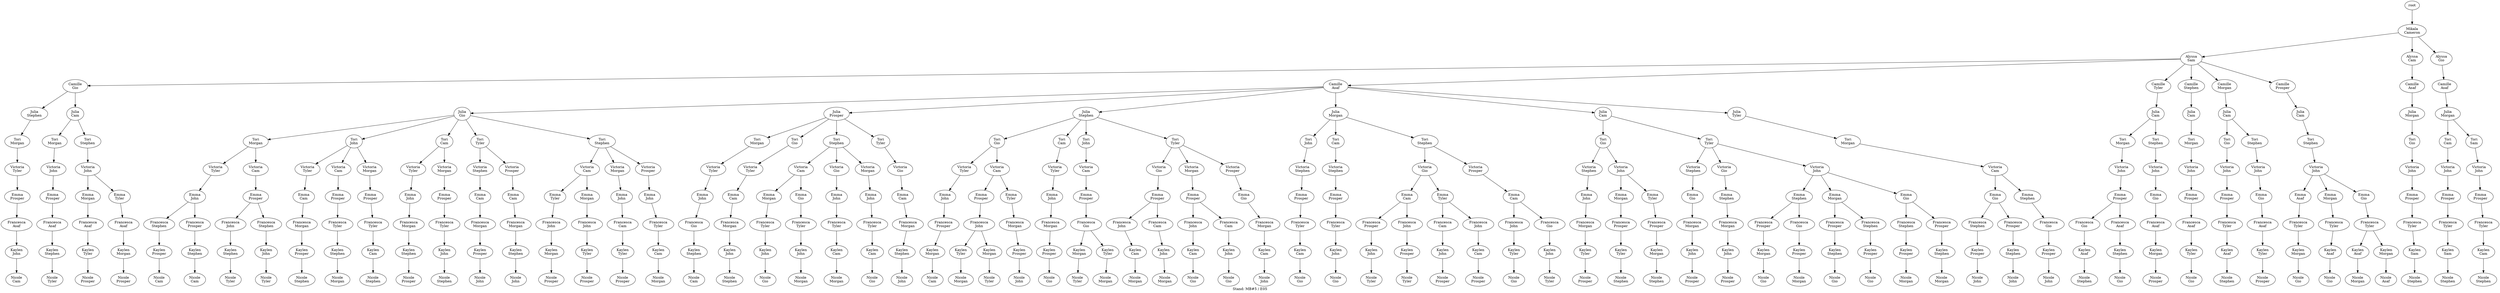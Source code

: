 digraph D { labelloc="b"; label="Stand: MB#5 / E05"; ranksep=0.8;
"root/2"[label="Mikala\nCameron"]
"root" -> "root/2";
"root/2/7"[label="Alyssa\nSam"]
"root/2" -> "root/2/7";
"root/2/7/3"[label="Camille\nGio"]
"root/2/7" -> "root/2/7/3";
"root/2/7/3/8"[label="Julia\nStephen"]
"root/2/7/3" -> "root/2/7/3/8";
"root/2/7/3/8/5"[label="Tori\nMorgan"]
"root/2/7/3/8" -> "root/2/7/3/8/5";
"root/2/7/3/8/5/9"[label="Victoria\nTyler"]
"root/2/7/3/8/5" -> "root/2/7/3/8/5/9";
"root/2/7/3/8/5/9/6"[label="Emma\nProsper"]
"root/2/7/3/8/5/9" -> "root/2/7/3/8/5/9/6";
"root/2/7/3/8/5/9/6/0"[label="Francesca\nAsaf"]
"root/2/7/3/8/5/9/6" -> "root/2/7/3/8/5/9/6/0";
"root/2/7/3/8/5/9/6/0/4"[label="Kaylen\nJohn"]
"root/2/7/3/8/5/9/6/0" -> "root/2/7/3/8/5/9/6/0/4";
"root/2/7/3/8/5/9/6/0/4/1"[label="Nicole\nCam"]
"root/2/7/3/8/5/9/6/0/4" -> "root/2/7/3/8/5/9/6/0/4/1";
"root/2/7/0"[label="Camille\nAsaf"]
"root/2/7" -> "root/2/7/0";
"root/2/7/0/3"[label="Julia\nGio"]
"root/2/7/0" -> "root/2/7/0/3";
"root/2/7/0/3/5"[label="Tori\nMorgan"]
"root/2/7/0/3" -> "root/2/7/0/3/5";
"root/2/7/0/3/5/9"[label="Victoria\nTyler"]
"root/2/7/0/3/5" -> "root/2/7/0/3/5/9";
"root/2/7/0/3/5/9/4"[label="Emma\nJohn"]
"root/2/7/0/3/5/9" -> "root/2/7/0/3/5/9/4";
"root/2/7/0/3/5/9/4/8"[label="Francesca\nStephen"]
"root/2/7/0/3/5/9/4" -> "root/2/7/0/3/5/9/4/8";
"root/2/7/0/3/5/9/4/8/6"[label="Kaylen\nProsper"]
"root/2/7/0/3/5/9/4/8" -> "root/2/7/0/3/5/9/4/8/6";
"root/2/7/0/3/5/9/4/8/6/1"[label="Nicole\nCam"]
"root/2/7/0/3/5/9/4/8/6" -> "root/2/7/0/3/5/9/4/8/6/1";
"root/2/7/0/6"[label="Julia\nProsper"]
"root/2/7/0" -> "root/2/7/0/6";
"root/2/7/0/6/5"[label="Tori\nMorgan"]
"root/2/7/0/6" -> "root/2/7/0/6/5";
"root/2/7/0/6/5/9"[label="Victoria\nTyler"]
"root/2/7/0/6/5" -> "root/2/7/0/6/5/9";
"root/2/7/0/6/5/9/4"[label="Emma\nJohn"]
"root/2/7/0/6/5/9" -> "root/2/7/0/6/5/9/4";
"root/2/7/0/6/5/9/4/3"[label="Francesca\nGio"]
"root/2/7/0/6/5/9/4" -> "root/2/7/0/6/5/9/4/3";
"root/2/7/0/6/5/9/4/3/8"[label="Kaylen\nStephen"]
"root/2/7/0/6/5/9/4/3" -> "root/2/7/0/6/5/9/4/3/8";
"root/2/7/0/6/5/9/4/3/8/1"[label="Nicole\nCam"]
"root/2/7/0/6/5/9/4/3/8" -> "root/2/7/0/6/5/9/4/3/8/1";
"root/2/7/0/3/5/9/4/6"[label="Francesca\nProsper"]
"root/2/7/0/3/5/9/4" -> "root/2/7/0/3/5/9/4/6";
"root/2/7/0/3/5/9/4/6/8"[label="Kaylen\nStephen"]
"root/2/7/0/3/5/9/4/6" -> "root/2/7/0/3/5/9/4/6/8";
"root/2/7/0/3/5/9/4/6/8/1"[label="Nicole\nCam"]
"root/2/7/0/3/5/9/4/6/8" -> "root/2/7/0/3/5/9/4/6/8/1";
"root/2/7/0/3/4"[label="Tori\nJohn"]
"root/2/7/0/3" -> "root/2/7/0/3/4";
"root/2/7/0/3/4/9"[label="Victoria\nTyler"]
"root/2/7/0/3/4" -> "root/2/7/0/3/4/9";
"root/2/7/0/3/4/9/1"[label="Emma\nCam"]
"root/2/7/0/3/4/9" -> "root/2/7/0/3/4/9/1";
"root/2/7/0/3/4/9/1/5"[label="Francesca\nMorgan"]
"root/2/7/0/3/4/9/1" -> "root/2/7/0/3/4/9/1/5";
"root/2/7/0/3/4/9/1/5/6"[label="Kaylen\nProsper"]
"root/2/7/0/3/4/9/1/5" -> "root/2/7/0/3/4/9/1/5/6";
"root/2/7/0/3/4/9/1/5/6/8"[label="Nicole\nStephen"]
"root/2/7/0/3/4/9/1/5/6" -> "root/2/7/0/3/4/9/1/5/6/8";
"root/2/7/0/6/3"[label="Tori\nGio"]
"root/2/7/0/6" -> "root/2/7/0/6/3";
"root/2/7/0/6/3/9"[label="Victoria\nTyler"]
"root/2/7/0/6/3" -> "root/2/7/0/6/3/9";
"root/2/7/0/6/3/9/1"[label="Emma\nCam"]
"root/2/7/0/6/3/9" -> "root/2/7/0/6/3/9/1";
"root/2/7/0/6/3/9/1/5"[label="Francesca\nMorgan"]
"root/2/7/0/6/3/9/1" -> "root/2/7/0/6/3/9/1/5";
"root/2/7/0/6/3/9/1/5/4"[label="Kaylen\nJohn"]
"root/2/7/0/6/3/9/1/5" -> "root/2/7/0/6/3/9/1/5/4";
"root/2/7/0/6/3/9/1/5/4/8"[label="Nicole\nStephen"]
"root/2/7/0/6/3/9/1/5/4" -> "root/2/7/0/6/3/9/1/5/4/8";
"root/2/7/0/8"[label="Julia\nStephen"]
"root/2/7/0" -> "root/2/7/0/8";
"root/2/7/0/8/3"[label="Tori\nGio"]
"root/2/7/0/8" -> "root/2/7/0/8/3";
"root/2/7/0/8/3/9"[label="Victoria\nTyler"]
"root/2/7/0/8/3" -> "root/2/7/0/8/3/9";
"root/2/7/0/8/3/9/4"[label="Emma\nJohn"]
"root/2/7/0/8/3/9" -> "root/2/7/0/8/3/9/4";
"root/2/7/0/8/3/9/4/6"[label="Francesca\nProsper"]
"root/2/7/0/8/3/9/4" -> "root/2/7/0/8/3/9/4/6";
"root/2/7/0/8/3/9/4/6/5"[label="Kaylen\nMorgan"]
"root/2/7/0/8/3/9/4/6" -> "root/2/7/0/8/3/9/4/6/5";
"root/2/7/0/8/3/9/4/6/5/1"[label="Nicole\nCam"]
"root/2/7/0/8/3/9/4/6/5" -> "root/2/7/0/8/3/9/4/6/5/1";
"root/2/7/0/8/1"[label="Tori\nCam"]
"root/2/7/0/8" -> "root/2/7/0/8/1";
"root/2/7/0/8/1/9"[label="Victoria\nTyler"]
"root/2/7/0/8/1" -> "root/2/7/0/8/1/9";
"root/2/7/0/8/1/9/4"[label="Emma\nJohn"]
"root/2/7/0/8/1/9" -> "root/2/7/0/8/1/9/4";
"root/2/7/0/8/1/9/4/5"[label="Francesca\nMorgan"]
"root/2/7/0/8/1/9/4" -> "root/2/7/0/8/1/9/4/5";
"root/2/7/0/8/1/9/4/5/6"[label="Kaylen\nProsper"]
"root/2/7/0/8/1/9/4/5" -> "root/2/7/0/8/1/9/4/5/6";
"root/2/7/0/8/1/9/4/5/6/3"[label="Nicole\nGio"]
"root/2/7/0/8/1/9/4/5/6" -> "root/2/7/0/8/1/9/4/5/6/3";
"root/2/7/0/3/1"[label="Tori\nCam"]
"root/2/7/0/3" -> "root/2/7/0/3/1";
"root/2/7/0/3/1/9"[label="Victoria\nTyler"]
"root/2/7/0/3/1" -> "root/2/7/0/3/1/9";
"root/2/7/0/3/1/9/4"[label="Emma\nJohn"]
"root/2/7/0/3/1/9" -> "root/2/7/0/3/1/9/4";
"root/2/7/0/3/1/9/4/5"[label="Francesca\nMorgan"]
"root/2/7/0/3/1/9/4" -> "root/2/7/0/3/1/9/4/5";
"root/2/7/0/3/1/9/4/5/8"[label="Kaylen\nStephen"]
"root/2/7/0/3/1/9/4/5" -> "root/2/7/0/3/1/9/4/5/8";
"root/2/7/0/3/1/9/4/5/8/6"[label="Nicole\nProsper"]
"root/2/7/0/3/1/9/4/5/8" -> "root/2/7/0/3/1/9/4/5/8/6";
"root/2/7/0/5"[label="Julia\nMorgan"]
"root/2/7/0" -> "root/2/7/0/5";
"root/2/7/0/5/4"[label="Tori\nJohn"]
"root/2/7/0/5" -> "root/2/7/0/5/4";
"root/2/7/0/5/4/8"[label="Victoria\nStephen"]
"root/2/7/0/5/4" -> "root/2/7/0/5/4/8";
"root/2/7/0/5/4/8/6"[label="Emma\nProsper"]
"root/2/7/0/5/4/8" -> "root/2/7/0/5/4/8/6";
"root/2/7/0/5/4/8/6/9"[label="Francesca\nTyler"]
"root/2/7/0/5/4/8/6" -> "root/2/7/0/5/4/8/6/9";
"root/2/7/0/5/4/8/6/9/1"[label="Kaylen\nCam"]
"root/2/7/0/5/4/8/6/9" -> "root/2/7/0/5/4/8/6/9/1";
"root/2/7/0/5/4/8/6/9/1/3"[label="Nicole\nGio"]
"root/2/7/0/5/4/8/6/9/1" -> "root/2/7/0/5/4/8/6/9/1/3";
"root/2/7/0/1"[label="Julia\nCam"]
"root/2/7/0" -> "root/2/7/0/1";
"root/2/7/0/1/3"[label="Tori\nGio"]
"root/2/7/0/1" -> "root/2/7/0/1/3";
"root/2/7/0/1/3/8"[label="Victoria\nStephen"]
"root/2/7/0/1/3" -> "root/2/7/0/1/3/8";
"root/2/7/0/1/3/8/4"[label="Emma\nJohn"]
"root/2/7/0/1/3/8" -> "root/2/7/0/1/3/8/4";
"root/2/7/0/1/3/8/4/5"[label="Francesca\nMorgan"]
"root/2/7/0/1/3/8/4" -> "root/2/7/0/1/3/8/4/5";
"root/2/7/0/1/3/8/4/5/9"[label="Kaylen\nTyler"]
"root/2/7/0/1/3/8/4/5" -> "root/2/7/0/1/3/8/4/5/9";
"root/2/7/0/1/3/8/4/5/9/6"[label="Nicole\nProsper"]
"root/2/7/0/1/3/8/4/5/9" -> "root/2/7/0/1/3/8/4/5/9/6";
"root/2/7/0/5/1"[label="Tori\nCam"]
"root/2/7/0/5" -> "root/2/7/0/5/1";
"root/2/7/0/5/1/8"[label="Victoria\nStephen"]
"root/2/7/0/5/1" -> "root/2/7/0/5/1/8";
"root/2/7/0/5/1/8/6"[label="Emma\nProsper"]
"root/2/7/0/5/1/8" -> "root/2/7/0/5/1/8/6";
"root/2/7/0/5/1/8/6/9"[label="Francesca\nTyler"]
"root/2/7/0/5/1/8/6" -> "root/2/7/0/5/1/8/6/9";
"root/2/7/0/5/1/8/6/9/4"[label="Kaylen\nJohn"]
"root/2/7/0/5/1/8/6/9" -> "root/2/7/0/5/1/8/6/9/4";
"root/2/7/0/5/1/8/6/9/4/3"[label="Nicole\nGio"]
"root/2/7/0/5/1/8/6/9/4" -> "root/2/7/0/5/1/8/6/9/4/3";
"root/2/7/0/1/9"[label="Tori\nTyler"]
"root/2/7/0/1" -> "root/2/7/0/1/9";
"root/2/7/0/1/9/8"[label="Victoria\nStephen"]
"root/2/7/0/1/9" -> "root/2/7/0/1/9/8";
"root/2/7/0/1/9/8/3"[label="Emma\nGio"]
"root/2/7/0/1/9/8" -> "root/2/7/0/1/9/8/3";
"root/2/7/0/1/9/8/3/5"[label="Francesca\nMorgan"]
"root/2/7/0/1/9/8/3" -> "root/2/7/0/1/9/8/3/5";
"root/2/7/0/1/9/8/3/5/4"[label="Kaylen\nJohn"]
"root/2/7/0/1/9/8/3/5" -> "root/2/7/0/1/9/8/3/5/4";
"root/2/7/0/1/9/8/3/5/4/6"[label="Nicole\nProsper"]
"root/2/7/0/1/9/8/3/5/4" -> "root/2/7/0/1/9/8/3/5/4/6";
"root/2/7/0/3/9"[label="Tori\nTyler"]
"root/2/7/0/3" -> "root/2/7/0/3/9";
"root/2/7/0/3/9/8"[label="Victoria\nStephen"]
"root/2/7/0/3/9" -> "root/2/7/0/3/9/8";
"root/2/7/0/3/9/8/1"[label="Emma\nCam"]
"root/2/7/0/3/9/8" -> "root/2/7/0/3/9/8/1";
"root/2/7/0/3/9/8/1/5"[label="Francesca\nMorgan"]
"root/2/7/0/3/9/8/1" -> "root/2/7/0/3/9/8/1/5";
"root/2/7/0/3/9/8/1/5/6"[label="Kaylen\nProsper"]
"root/2/7/0/3/9/8/1/5" -> "root/2/7/0/3/9/8/1/5/6";
"root/2/7/0/3/9/8/1/5/6/4"[label="Nicole\nJohn"]
"root/2/7/0/3/9/8/1/5/6" -> "root/2/7/0/3/9/8/1/5/6/4";
"root/2/7/0/9"[label="Julia\nTyler"]
"root/2/7/0" -> "root/2/7/0/9";
"root/2/7/0/9/5"[label="Tori\nMorgan"]
"root/2/7/0/9" -> "root/2/7/0/9/5";
"root/2/7/0/9/5/1"[label="Victoria\nCam"]
"root/2/7/0/9/5" -> "root/2/7/0/9/5/1";
"root/2/7/0/9/5/1/3"[label="Emma\nGio"]
"root/2/7/0/9/5/1" -> "root/2/7/0/9/5/1/3";
"root/2/7/0/9/5/1/3/8"[label="Francesca\nStephen"]
"root/2/7/0/9/5/1/3" -> "root/2/7/0/9/5/1/3/8";
"root/2/7/0/9/5/1/3/8/6"[label="Kaylen\nProsper"]
"root/2/7/0/9/5/1/3/8" -> "root/2/7/0/9/5/1/3/8/6";
"root/2/7/0/9/5/1/3/8/6/4"[label="Nicole\nJohn"]
"root/2/7/0/9/5/1/3/8/6" -> "root/2/7/0/9/5/1/3/8/6/4";
"root/2/7/0/9/5/1/8"[label="Emma\nStephen"]
"root/2/7/0/9/5/1" -> "root/2/7/0/9/5/1/8";
"root/2/7/0/9/5/1/8/3"[label="Francesca\nGio"]
"root/2/7/0/9/5/1/8" -> "root/2/7/0/9/5/1/8/3";
"root/2/7/0/9/5/1/8/3/6"[label="Kaylen\nProsper"]
"root/2/7/0/9/5/1/8/3" -> "root/2/7/0/9/5/1/8/3/6";
"root/2/7/0/9/5/1/8/3/6/4"[label="Nicole\nJohn"]
"root/2/7/0/9/5/1/8/3/6" -> "root/2/7/0/9/5/1/8/3/6/4";
"root/2/7/0/9/5/1/3/6"[label="Francesca\nProsper"]
"root/2/7/0/9/5/1/3" -> "root/2/7/0/9/5/1/3/6";
"root/2/7/0/9/5/1/3/6/8"[label="Kaylen\nStephen"]
"root/2/7/0/9/5/1/3/6" -> "root/2/7/0/9/5/1/3/6/8";
"root/2/7/0/9/5/1/3/6/8/4"[label="Nicole\nJohn"]
"root/2/7/0/9/5/1/3/6/8" -> "root/2/7/0/9/5/1/3/6/8/4";
"root/2/7/0/3/5/1"[label="Victoria\nCam"]
"root/2/7/0/3/5" -> "root/2/7/0/3/5/1";
"root/2/7/0/3/5/1/6"[label="Emma\nProsper"]
"root/2/7/0/3/5/1" -> "root/2/7/0/3/5/1/6";
"root/2/7/0/3/5/1/6/4"[label="Francesca\nJohn"]
"root/2/7/0/3/5/1/6" -> "root/2/7/0/3/5/1/6/4";
"root/2/7/0/3/5/1/6/4/8"[label="Kaylen\nStephen"]
"root/2/7/0/3/5/1/6/4" -> "root/2/7/0/3/5/1/6/4/8";
"root/2/7/0/3/5/1/6/4/8/9"[label="Nicole\nTyler"]
"root/2/7/0/3/5/1/6/4/8" -> "root/2/7/0/3/5/1/6/4/8/9";
"root/2/7/0/3/5/1/6/8"[label="Francesca\nStephen"]
"root/2/7/0/3/5/1/6" -> "root/2/7/0/3/5/1/6/8";
"root/2/7/0/3/5/1/6/8/4"[label="Kaylen\nJohn"]
"root/2/7/0/3/5/1/6/8" -> "root/2/7/0/3/5/1/6/8/4";
"root/2/7/0/3/5/1/6/8/4/9"[label="Nicole\nTyler"]
"root/2/7/0/3/5/1/6/8/4" -> "root/2/7/0/3/5/1/6/8/4/9";
"root/2/7/0/8/4"[label="Tori\nJohn"]
"root/2/7/0/8" -> "root/2/7/0/8/4";
"root/2/7/0/8/4/1"[label="Victoria\nCam"]
"root/2/7/0/8/4" -> "root/2/7/0/8/4/1";
"root/2/7/0/8/4/1/6"[label="Emma\nProsper"]
"root/2/7/0/8/4/1" -> "root/2/7/0/8/4/1/6";
"root/2/7/0/8/4/1/6/3"[label="Francesca\nGio"]
"root/2/7/0/8/4/1/6" -> "root/2/7/0/8/4/1/6/3";
"root/2/7/0/8/4/1/6/3/5"[label="Kaylen\nMorgan"]
"root/2/7/0/8/4/1/6/3" -> "root/2/7/0/8/4/1/6/3/5";
"root/2/7/0/8/4/1/6/3/5/9"[label="Nicole\nTyler"]
"root/2/7/0/8/4/1/6/3/5" -> "root/2/7/0/8/4/1/6/3/5/9";
"root/2/7/0/8/4/1/6/3/9"[label="Kaylen\nTyler"]
"root/2/7/0/8/4/1/6/3" -> "root/2/7/0/8/4/1/6/3/9";
"root/2/7/0/8/4/1/6/3/9/5"[label="Nicole\nMorgan"]
"root/2/7/0/8/4/1/6/3/9" -> "root/2/7/0/8/4/1/6/3/9/5";
"root/2/7/0/3/4/1"[label="Victoria\nCam"]
"root/2/7/0/3/4" -> "root/2/7/0/3/4/1";
"root/2/7/0/3/4/1/6"[label="Emma\nProsper"]
"root/2/7/0/3/4/1" -> "root/2/7/0/3/4/1/6";
"root/2/7/0/3/4/1/6/9"[label="Francesca\nTyler"]
"root/2/7/0/3/4/1/6" -> "root/2/7/0/3/4/1/6/9";
"root/2/7/0/3/4/1/6/9/8"[label="Kaylen\nStephen"]
"root/2/7/0/3/4/1/6/9" -> "root/2/7/0/3/4/1/6/9/8";
"root/2/7/0/3/4/1/6/9/8/5"[label="Nicole\nMorgan"]
"root/2/7/0/3/4/1/6/9/8" -> "root/2/7/0/3/4/1/6/9/8/5";
"root/2/7/0/8/3/1"[label="Victoria\nCam"]
"root/2/7/0/8/3" -> "root/2/7/0/8/3/1";
"root/2/7/0/8/3/1/6"[label="Emma\nProsper"]
"root/2/7/0/8/3/1" -> "root/2/7/0/8/3/1/6";
"root/2/7/0/8/3/1/6/4"[label="Francesca\nJohn"]
"root/2/7/0/8/3/1/6" -> "root/2/7/0/8/3/1/6/4";
"root/2/7/0/8/3/1/6/4/9"[label="Kaylen\nTyler"]
"root/2/7/0/8/3/1/6/4" -> "root/2/7/0/8/3/1/6/4/9";
"root/2/7/0/8/3/1/6/4/9/5"[label="Nicole\nMorgan"]
"root/2/7/0/8/3/1/6/4/9" -> "root/2/7/0/8/3/1/6/4/9/5";
"root/2/7/0/8/3/1/6/4/5"[label="Kaylen\nMorgan"]
"root/2/7/0/8/3/1/6/4" -> "root/2/7/0/8/3/1/6/4/5";
"root/2/7/0/8/3/1/6/4/5/9"[label="Nicole\nTyler"]
"root/2/7/0/8/3/1/6/4/5" -> "root/2/7/0/8/3/1/6/4/5/9";
"root/2/7/0/8/3/1/9"[label="Emma\nTyler"]
"root/2/7/0/8/3/1" -> "root/2/7/0/8/3/1/9";
"root/2/7/0/8/3/1/9/5"[label="Francesca\nMorgan"]
"root/2/7/0/8/3/1/9" -> "root/2/7/0/8/3/1/9/5";
"root/2/7/0/8/3/1/9/5/6"[label="Kaylen\nProsper"]
"root/2/7/0/8/3/1/9/5" -> "root/2/7/0/8/3/1/9/5/6";
"root/2/7/0/8/3/1/9/5/6/4"[label="Nicole\nJohn"]
"root/2/7/0/8/3/1/9/5/6" -> "root/2/7/0/8/3/1/9/5/6/4";
"root/2/7/0/6/8"[label="Tori\nStephen"]
"root/2/7/0/6" -> "root/2/7/0/6/8";
"root/2/7/0/6/8/1"[label="Victoria\nCam"]
"root/2/7/0/6/8" -> "root/2/7/0/6/8/1";
"root/2/7/0/6/8/1/5"[label="Emma\nMorgan"]
"root/2/7/0/6/8/1" -> "root/2/7/0/6/8/1/5";
"root/2/7/0/6/8/1/5/9"[label="Francesca\nTyler"]
"root/2/7/0/6/8/1/5" -> "root/2/7/0/6/8/1/5/9";
"root/2/7/0/6/8/1/5/9/4"[label="Kaylen\nJohn"]
"root/2/7/0/6/8/1/5/9" -> "root/2/7/0/6/8/1/5/9/4";
"root/2/7/0/6/8/1/5/9/4/3"[label="Nicole\nGio"]
"root/2/7/0/6/8/1/5/9/4" -> "root/2/7/0/6/8/1/5/9/4/3";
"root/2/7/0/6/8/1/3"[label="Emma\nGio"]
"root/2/7/0/6/8/1" -> "root/2/7/0/6/8/1/3";
"root/2/7/0/6/8/1/3/9"[label="Francesca\nTyler"]
"root/2/7/0/6/8/1/3" -> "root/2/7/0/6/8/1/3/9";
"root/2/7/0/6/8/1/3/9/4"[label="Kaylen\nJohn"]
"root/2/7/0/6/8/1/3/9" -> "root/2/7/0/6/8/1/3/9/4";
"root/2/7/0/6/8/1/3/9/4/5"[label="Nicole\nMorgan"]
"root/2/7/0/6/8/1/3/9/4" -> "root/2/7/0/6/8/1/3/9/4/5";
"root/2/7/0/3/8"[label="Tori\nStephen"]
"root/2/7/0/3" -> "root/2/7/0/3/8";
"root/2/7/0/3/8/1"[label="Victoria\nCam"]
"root/2/7/0/3/8" -> "root/2/7/0/3/8/1";
"root/2/7/0/3/8/1/9"[label="Emma\nTyler"]
"root/2/7/0/3/8/1" -> "root/2/7/0/3/8/1/9";
"root/2/7/0/3/8/1/9/4"[label="Francesca\nJohn"]
"root/2/7/0/3/8/1/9" -> "root/2/7/0/3/8/1/9/4";
"root/2/7/0/3/8/1/9/4/5"[label="Kaylen\nMorgan"]
"root/2/7/0/3/8/1/9/4" -> "root/2/7/0/3/8/1/9/4/5";
"root/2/7/0/3/8/1/9/4/5/6"[label="Nicole\nProsper"]
"root/2/7/0/3/8/1/9/4/5" -> "root/2/7/0/3/8/1/9/4/5/6";
"root/2/7/0/3/8/1/5"[label="Emma\nMorgan"]
"root/2/7/0/3/8/1" -> "root/2/7/0/3/8/1/5";
"root/2/7/0/3/8/1/5/4"[label="Francesca\nJohn"]
"root/2/7/0/3/8/1/5" -> "root/2/7/0/3/8/1/5/4";
"root/2/7/0/3/8/1/5/4/9"[label="Kaylen\nTyler"]
"root/2/7/0/3/8/1/5/4" -> "root/2/7/0/3/8/1/5/4/9";
"root/2/7/0/3/8/1/5/4/9/6"[label="Nicole\nProsper"]
"root/2/7/0/3/8/1/5/4/9" -> "root/2/7/0/3/8/1/5/4/9/6";
"root/2/7/0/1/9/3"[label="Victoria\nGio"]
"root/2/7/0/1/9" -> "root/2/7/0/1/9/3";
"root/2/7/0/1/9/3/8"[label="Emma\nStephen"]
"root/2/7/0/1/9/3" -> "root/2/7/0/1/9/3/8";
"root/2/7/0/1/9/3/8/5"[label="Francesca\nMorgan"]
"root/2/7/0/1/9/3/8" -> "root/2/7/0/1/9/3/8/5";
"root/2/7/0/1/9/3/8/5/4"[label="Kaylen\nJohn"]
"root/2/7/0/1/9/3/8/5" -> "root/2/7/0/1/9/3/8/5/4";
"root/2/7/0/1/9/3/8/5/4/6"[label="Nicole\nProsper"]
"root/2/7/0/1/9/3/8/5/4" -> "root/2/7/0/1/9/3/8/5/4/6";
"root/2/7/0/6/9"[label="Tori\nTyler"]
"root/2/7/0/6" -> "root/2/7/0/6/9";
"root/2/7/0/6/9/3"[label="Victoria\nGio"]
"root/2/7/0/6/9" -> "root/2/7/0/6/9/3";
"root/2/7/0/6/9/3/1"[label="Emma\nCam"]
"root/2/7/0/6/9/3" -> "root/2/7/0/6/9/3/1";
"root/2/7/0/6/9/3/1/5"[label="Francesca\nMorgan"]
"root/2/7/0/6/9/3/1" -> "root/2/7/0/6/9/3/1/5";
"root/2/7/0/6/9/3/1/5/8"[label="Kaylen\nStephen"]
"root/2/7/0/6/9/3/1/5" -> "root/2/7/0/6/9/3/1/5/8";
"root/2/7/0/6/9/3/1/5/8/4"[label="Nicole\nJohn"]
"root/2/7/0/6/9/3/1/5/8" -> "root/2/7/0/6/9/3/1/5/8/4";
"root/2/7/0/8/9"[label="Tori\nTyler"]
"root/2/7/0/8" -> "root/2/7/0/8/9";
"root/2/7/0/8/9/3"[label="Victoria\nGio"]
"root/2/7/0/8/9" -> "root/2/7/0/8/9/3";
"root/2/7/0/8/9/3/6"[label="Emma\nProsper"]
"root/2/7/0/8/9/3" -> "root/2/7/0/8/9/3/6";
"root/2/7/0/8/9/3/6/4"[label="Francesca\nJohn"]
"root/2/7/0/8/9/3/6" -> "root/2/7/0/8/9/3/6/4";
"root/2/7/0/8/9/3/6/4/1"[label="Kaylen\nCam"]
"root/2/7/0/8/9/3/6/4" -> "root/2/7/0/8/9/3/6/4/1";
"root/2/7/0/8/9/3/6/4/1/5"[label="Nicole\nMorgan"]
"root/2/7/0/8/9/3/6/4/1" -> "root/2/7/0/8/9/3/6/4/1/5";
"root/2/7/0/8/9/3/6/1"[label="Francesca\nCam"]
"root/2/7/0/8/9/3/6" -> "root/2/7/0/8/9/3/6/1";
"root/2/7/0/8/9/3/6/1/4"[label="Kaylen\nJohn"]
"root/2/7/0/8/9/3/6/1" -> "root/2/7/0/8/9/3/6/1/4";
"root/2/7/0/8/9/3/6/1/4/5"[label="Nicole\nMorgan"]
"root/2/7/0/8/9/3/6/1/4" -> "root/2/7/0/8/9/3/6/1/4/5";
"root/2/7/0/6/8/3"[label="Victoria\nGio"]
"root/2/7/0/6/8" -> "root/2/7/0/6/8/3";
"root/2/7/0/6/8/3/4"[label="Emma\nJohn"]
"root/2/7/0/6/8/3" -> "root/2/7/0/6/8/3/4";
"root/2/7/0/6/8/3/4/9"[label="Francesca\nTyler"]
"root/2/7/0/6/8/3/4" -> "root/2/7/0/6/8/3/4/9";
"root/2/7/0/6/8/3/4/9/1"[label="Kaylen\nCam"]
"root/2/7/0/6/8/3/4/9" -> "root/2/7/0/6/8/3/4/9/1";
"root/2/7/0/6/8/3/4/9/1/5"[label="Nicole\nMorgan"]
"root/2/7/0/6/8/3/4/9/1" -> "root/2/7/0/6/8/3/4/9/1/5";
"root/2/7/0/5/8"[label="Tori\nStephen"]
"root/2/7/0/5" -> "root/2/7/0/5/8";
"root/2/7/0/5/8/3"[label="Victoria\nGio"]
"root/2/7/0/5/8" -> "root/2/7/0/5/8/3";
"root/2/7/0/5/8/3/1"[label="Emma\nCam"]
"root/2/7/0/5/8/3" -> "root/2/7/0/5/8/3/1";
"root/2/7/0/5/8/3/1/6"[label="Francesca\nProsper"]
"root/2/7/0/5/8/3/1" -> "root/2/7/0/5/8/3/1/6";
"root/2/7/0/5/8/3/1/6/4"[label="Kaylen\nJohn"]
"root/2/7/0/5/8/3/1/6" -> "root/2/7/0/5/8/3/1/6/4";
"root/2/7/0/5/8/3/1/6/4/9"[label="Nicole\nTyler"]
"root/2/7/0/5/8/3/1/6/4" -> "root/2/7/0/5/8/3/1/6/4/9";
"root/2/7/0/5/8/3/1/4"[label="Francesca\nJohn"]
"root/2/7/0/5/8/3/1" -> "root/2/7/0/5/8/3/1/4";
"root/2/7/0/5/8/3/1/4/6"[label="Kaylen\nProsper"]
"root/2/7/0/5/8/3/1/4" -> "root/2/7/0/5/8/3/1/4/6";
"root/2/7/0/5/8/3/1/4/6/9"[label="Nicole\nTyler"]
"root/2/7/0/5/8/3/1/4/6" -> "root/2/7/0/5/8/3/1/4/6/9";
"root/2/7/0/5/8/3/9"[label="Emma\nTyler"]
"root/2/7/0/5/8/3" -> "root/2/7/0/5/8/3/9";
"root/2/7/0/5/8/3/9/1"[label="Francesca\nCam"]
"root/2/7/0/5/8/3/9" -> "root/2/7/0/5/8/3/9/1";
"root/2/7/0/5/8/3/9/1/4"[label="Kaylen\nJohn"]
"root/2/7/0/5/8/3/9/1" -> "root/2/7/0/5/8/3/9/1/4";
"root/2/7/0/5/8/3/9/1/4/6"[label="Nicole\nProsper"]
"root/2/7/0/5/8/3/9/1/4" -> "root/2/7/0/5/8/3/9/1/4/6";
"root/2/7/0/5/8/3/9/4"[label="Francesca\nJohn"]
"root/2/7/0/5/8/3/9" -> "root/2/7/0/5/8/3/9/4";
"root/2/7/0/5/8/3/9/4/1"[label="Kaylen\nCam"]
"root/2/7/0/5/8/3/9/4" -> "root/2/7/0/5/8/3/9/4/1";
"root/2/7/0/5/8/3/9/4/1/6"[label="Nicole\nProsper"]
"root/2/7/0/5/8/3/9/4/1" -> "root/2/7/0/5/8/3/9/4/1/6";
"root/2/7/3/1"[label="Julia\nCam"]
"root/2/7/3" -> "root/2/7/3/1";
"root/2/7/3/1/5"[label="Tori\nMorgan"]
"root/2/7/3/1" -> "root/2/7/3/1/5";
"root/2/7/3/1/5/4"[label="Victoria\nJohn"]
"root/2/7/3/1/5" -> "root/2/7/3/1/5/4";
"root/2/7/3/1/5/4/6"[label="Emma\nProsper"]
"root/2/7/3/1/5/4" -> "root/2/7/3/1/5/4/6";
"root/2/7/3/1/5/4/6/0"[label="Francesca\nAsaf"]
"root/2/7/3/1/5/4/6" -> "root/2/7/3/1/5/4/6/0";
"root/2/7/3/1/5/4/6/0/8"[label="Kaylen\nStephen"]
"root/2/7/3/1/5/4/6/0" -> "root/2/7/3/1/5/4/6/0/8";
"root/2/7/3/1/5/4/6/0/8/9"[label="Nicole\nTyler"]
"root/2/7/3/1/5/4/6/0/8" -> "root/2/7/3/1/5/4/6/0/8/9";
"root/2/7/9"[label="Camille\nTyler"]
"root/2/7" -> "root/2/7/9";
"root/2/7/9/1"[label="Julia\nCam"]
"root/2/7/9" -> "root/2/7/9/1";
"root/2/7/9/1/5"[label="Tori\nMorgan"]
"root/2/7/9/1" -> "root/2/7/9/1/5";
"root/2/7/9/1/5/4"[label="Victoria\nJohn"]
"root/2/7/9/1/5" -> "root/2/7/9/1/5/4";
"root/2/7/9/1/5/4/6"[label="Emma\nProsper"]
"root/2/7/9/1/5/4" -> "root/2/7/9/1/5/4/6";
"root/2/7/9/1/5/4/6/3"[label="Francesca\nGio"]
"root/2/7/9/1/5/4/6" -> "root/2/7/9/1/5/4/6/3";
"root/2/7/9/1/5/4/6/3/0"[label="Kaylen\nAsaf"]
"root/2/7/9/1/5/4/6/3" -> "root/2/7/9/1/5/4/6/3/0";
"root/2/7/9/1/5/4/6/3/0/8"[label="Nicole\nStephen"]
"root/2/7/9/1/5/4/6/3/0" -> "root/2/7/9/1/5/4/6/3/0/8";
"root/2/7/9/1/5/4/6/0"[label="Francesca\nAsaf"]
"root/2/7/9/1/5/4/6" -> "root/2/7/9/1/5/4/6/0";
"root/2/7/9/1/5/4/6/0/8"[label="Kaylen\nStephen"]
"root/2/7/9/1/5/4/6/0" -> "root/2/7/9/1/5/4/6/0/8";
"root/2/7/9/1/5/4/6/0/8/3"[label="Nicole\nGio"]
"root/2/7/9/1/5/4/6/0/8" -> "root/2/7/9/1/5/4/6/0/8/3";
"root/2/7/8"[label="Camille\nStephen"]
"root/2/7" -> "root/2/7/8";
"root/2/7/8/1"[label="Julia\nCam"]
"root/2/7/8" -> "root/2/7/8/1";
"root/2/7/8/1/5"[label="Tori\nMorgan"]
"root/2/7/8/1" -> "root/2/7/8/1/5";
"root/2/7/8/1/5/4"[label="Victoria\nJohn"]
"root/2/7/8/1/5" -> "root/2/7/8/1/5/4";
"root/2/7/8/1/5/4/6"[label="Emma\nProsper"]
"root/2/7/8/1/5/4" -> "root/2/7/8/1/5/4/6";
"root/2/7/8/1/5/4/6/0"[label="Francesca\nAsaf"]
"root/2/7/8/1/5/4/6" -> "root/2/7/8/1/5/4/6/0";
"root/2/7/8/1/5/4/6/0/9"[label="Kaylen\nTyler"]
"root/2/7/8/1/5/4/6/0" -> "root/2/7/8/1/5/4/6/0/9";
"root/2/7/8/1/5/4/6/0/9/3"[label="Nicole\nGio"]
"root/2/7/8/1/5/4/6/0/9" -> "root/2/7/8/1/5/4/6/0/9/3";
"root/2/7/0/1/3/4"[label="Victoria\nJohn"]
"root/2/7/0/1/3" -> "root/2/7/0/1/3/4";
"root/2/7/0/1/3/4/5"[label="Emma\nMorgan"]
"root/2/7/0/1/3/4" -> "root/2/7/0/1/3/4/5";
"root/2/7/0/1/3/4/5/6"[label="Francesca\nProsper"]
"root/2/7/0/1/3/4/5" -> "root/2/7/0/1/3/4/5/6";
"root/2/7/0/1/3/4/5/6/9"[label="Kaylen\nTyler"]
"root/2/7/0/1/3/4/5/6" -> "root/2/7/0/1/3/4/5/6/9";
"root/2/7/0/1/3/4/5/6/9/8"[label="Nicole\nStephen"]
"root/2/7/0/1/3/4/5/6/9" -> "root/2/7/0/1/3/4/5/6/9/8";
"root/2/1"[label="Alyssa\nCam"]
"root/2" -> "root/2/1";
"root/2/1/0"[label="Camille\nAsaf"]
"root/2/1" -> "root/2/1/0";
"root/2/1/0/5"[label="Julia\nMorgan"]
"root/2/1/0" -> "root/2/1/0/5";
"root/2/1/0/5/3"[label="Tori\nGio"]
"root/2/1/0/5" -> "root/2/1/0/5/3";
"root/2/1/0/5/3/4"[label="Victoria\nJohn"]
"root/2/1/0/5/3" -> "root/2/1/0/5/3/4";
"root/2/1/0/5/3/4/6"[label="Emma\nProsper"]
"root/2/1/0/5/3/4" -> "root/2/1/0/5/3/4/6";
"root/2/1/0/5/3/4/6/9"[label="Francesca\nTyler"]
"root/2/1/0/5/3/4/6" -> "root/2/1/0/5/3/4/6/9";
"root/2/1/0/5/3/4/6/9/7"[label="Kaylen\nSam"]
"root/2/1/0/5/3/4/6/9" -> "root/2/1/0/5/3/4/6/9/7";
"root/2/1/0/5/3/4/6/9/7/8"[label="Nicole\nStephen"]
"root/2/1/0/5/3/4/6/9/7" -> "root/2/1/0/5/3/4/6/9/7/8";
"root/2/7/5"[label="Camille\nMorgan"]
"root/2/7" -> "root/2/7/5";
"root/2/7/5/1"[label="Julia\nCam"]
"root/2/7/5" -> "root/2/7/5/1";
"root/2/7/5/1/3"[label="Tori\nGio"]
"root/2/7/5/1" -> "root/2/7/5/1/3";
"root/2/7/5/1/3/4"[label="Victoria\nJohn"]
"root/2/7/5/1/3" -> "root/2/7/5/1/3/4";
"root/2/7/5/1/3/4/6"[label="Emma\nProsper"]
"root/2/7/5/1/3/4" -> "root/2/7/5/1/3/4/6";
"root/2/7/5/1/3/4/6/9"[label="Francesca\nTyler"]
"root/2/7/5/1/3/4/6" -> "root/2/7/5/1/3/4/6/9";
"root/2/7/5/1/3/4/6/9/0"[label="Kaylen\nAsaf"]
"root/2/7/5/1/3/4/6/9" -> "root/2/7/5/1/3/4/6/9/0";
"root/2/7/5/1/3/4/6/9/0/8"[label="Nicole\nStephen"]
"root/2/7/5/1/3/4/6/9/0" -> "root/2/7/5/1/3/4/6/9/0/8";
"root/2/7/0/1/3/4/9"[label="Emma\nTyler"]
"root/2/7/0/1/3/4" -> "root/2/7/0/1/3/4/9";
"root/2/7/0/1/3/4/9/6"[label="Francesca\nProsper"]
"root/2/7/0/1/3/4/9" -> "root/2/7/0/1/3/4/9/6";
"root/2/7/0/1/3/4/9/6/5"[label="Kaylen\nMorgan"]
"root/2/7/0/1/3/4/9/6" -> "root/2/7/0/1/3/4/9/6/5";
"root/2/7/0/1/3/4/9/6/5/8"[label="Nicole\nStephen"]
"root/2/7/0/1/3/4/9/6/5" -> "root/2/7/0/1/3/4/9/6/5/8";
"root/2/3"[label="Alyssa\nGio"]
"root/2" -> "root/2/3";
"root/2/3/0"[label="Camille\nAsaf"]
"root/2/3" -> "root/2/3/0";
"root/2/3/0/5"[label="Julia\nMorgan"]
"root/2/3/0" -> "root/2/3/0/5";
"root/2/3/0/5/1"[label="Tori\nCam"]
"root/2/3/0/5" -> "root/2/3/0/5/1";
"root/2/3/0/5/1/4"[label="Victoria\nJohn"]
"root/2/3/0/5/1" -> "root/2/3/0/5/1/4";
"root/2/3/0/5/1/4/6"[label="Emma\nProsper"]
"root/2/3/0/5/1/4" -> "root/2/3/0/5/1/4/6";
"root/2/3/0/5/1/4/6/9"[label="Francesca\nTyler"]
"root/2/3/0/5/1/4/6" -> "root/2/3/0/5/1/4/6/9";
"root/2/3/0/5/1/4/6/9/7"[label="Kaylen\nSam"]
"root/2/3/0/5/1/4/6/9" -> "root/2/3/0/5/1/4/6/9/7";
"root/2/3/0/5/1/4/6/9/7/8"[label="Nicole\nStephen"]
"root/2/3/0/5/1/4/6/9/7" -> "root/2/3/0/5/1/4/6/9/7/8";
"root/2/7/6"[label="Camille\nProsper"]
"root/2/7" -> "root/2/7/6";
"root/2/7/6/1"[label="Julia\nCam"]
"root/2/7/6" -> "root/2/7/6/1";
"root/2/7/6/1/8"[label="Tori\nStephen"]
"root/2/7/6/1" -> "root/2/7/6/1/8";
"root/2/7/6/1/8/4"[label="Victoria\nJohn"]
"root/2/7/6/1/8" -> "root/2/7/6/1/8/4";
"root/2/7/6/1/8/4/0"[label="Emma\nAsaf"]
"root/2/7/6/1/8/4" -> "root/2/7/6/1/8/4/0";
"root/2/7/6/1/8/4/0/9"[label="Francesca\nTyler"]
"root/2/7/6/1/8/4/0" -> "root/2/7/6/1/8/4/0/9";
"root/2/7/6/1/8/4/0/9/5"[label="Kaylen\nMorgan"]
"root/2/7/6/1/8/4/0/9" -> "root/2/7/6/1/8/4/0/9/5";
"root/2/7/6/1/8/4/0/9/5/3"[label="Nicole\nGio"]
"root/2/7/6/1/8/4/0/9/5" -> "root/2/7/6/1/8/4/0/9/5/3";
"root/2/7/6/1/8/4/5"[label="Emma\nMorgan"]
"root/2/7/6/1/8/4" -> "root/2/7/6/1/8/4/5";
"root/2/7/6/1/8/4/5/9"[label="Francesca\nTyler"]
"root/2/7/6/1/8/4/5" -> "root/2/7/6/1/8/4/5/9";
"root/2/7/6/1/8/4/5/9/0"[label="Kaylen\nAsaf"]
"root/2/7/6/1/8/4/5/9" -> "root/2/7/6/1/8/4/5/9/0";
"root/2/7/6/1/8/4/5/9/0/3"[label="Nicole\nGio"]
"root/2/7/6/1/8/4/5/9/0" -> "root/2/7/6/1/8/4/5/9/0/3";
"root/2/7/6/1/8/4/3"[label="Emma\nGio"]
"root/2/7/6/1/8/4" -> "root/2/7/6/1/8/4/3";
"root/2/7/6/1/8/4/3/9"[label="Francesca\nTyler"]
"root/2/7/6/1/8/4/3" -> "root/2/7/6/1/8/4/3/9";
"root/2/7/6/1/8/4/3/9/0"[label="Kaylen\nAsaf"]
"root/2/7/6/1/8/4/3/9" -> "root/2/7/6/1/8/4/3/9/0";
"root/2/7/6/1/8/4/3/9/0/5"[label="Nicole\nMorgan"]
"root/2/7/6/1/8/4/3/9/0" -> "root/2/7/6/1/8/4/3/9/0/5";
"root/2/7/6/1/8/4/3/9/5"[label="Kaylen\nMorgan"]
"root/2/7/6/1/8/4/3/9" -> "root/2/7/6/1/8/4/3/9/5";
"root/2/7/6/1/8/4/3/9/5/0"[label="Nicole\nAsaf"]
"root/2/7/6/1/8/4/3/9/5" -> "root/2/7/6/1/8/4/3/9/5/0";
"root/2/7/3/1/8"[label="Tori\nStephen"]
"root/2/7/3/1" -> "root/2/7/3/1/8";
"root/2/7/3/1/8/4"[label="Victoria\nJohn"]
"root/2/7/3/1/8" -> "root/2/7/3/1/8/4";
"root/2/7/3/1/8/4/5"[label="Emma\nMorgan"]
"root/2/7/3/1/8/4" -> "root/2/7/3/1/8/4/5";
"root/2/7/3/1/8/4/5/0"[label="Francesca\nAsaf"]
"root/2/7/3/1/8/4/5" -> "root/2/7/3/1/8/4/5/0";
"root/2/7/3/1/8/4/5/0/9"[label="Kaylen\nTyler"]
"root/2/7/3/1/8/4/5/0" -> "root/2/7/3/1/8/4/5/0/9";
"root/2/7/3/1/8/4/5/0/9/6"[label="Nicole\nProsper"]
"root/2/7/3/1/8/4/5/0/9" -> "root/2/7/3/1/8/4/5/0/9/6";
"root/2/7/5/1/8"[label="Tori\nStephen"]
"root/2/7/5/1" -> "root/2/7/5/1/8";
"root/2/7/5/1/8/4"[label="Victoria\nJohn"]
"root/2/7/5/1/8" -> "root/2/7/5/1/8/4";
"root/2/7/5/1/8/4/3"[label="Emma\nGio"]
"root/2/7/5/1/8/4" -> "root/2/7/5/1/8/4/3";
"root/2/7/5/1/8/4/3/0"[label="Francesca\nAsaf"]
"root/2/7/5/1/8/4/3" -> "root/2/7/5/1/8/4/3/0";
"root/2/7/5/1/8/4/3/0/9"[label="Kaylen\nTyler"]
"root/2/7/5/1/8/4/3/0" -> "root/2/7/5/1/8/4/3/0/9";
"root/2/7/5/1/8/4/3/0/9/6"[label="Nicole\nProsper"]
"root/2/7/5/1/8/4/3/0/9" -> "root/2/7/5/1/8/4/3/0/9/6";
"root/2/7/9/1/8"[label="Tori\nStephen"]
"root/2/7/9/1" -> "root/2/7/9/1/8";
"root/2/7/9/1/8/4"[label="Victoria\nJohn"]
"root/2/7/9/1/8" -> "root/2/7/9/1/8/4";
"root/2/7/9/1/8/4/3"[label="Emma\nGio"]
"root/2/7/9/1/8/4" -> "root/2/7/9/1/8/4/3";
"root/2/7/9/1/8/4/3/0"[label="Francesca\nAsaf"]
"root/2/7/9/1/8/4/3" -> "root/2/7/9/1/8/4/3/0";
"root/2/7/9/1/8/4/3/0/5"[label="Kaylen\nMorgan"]
"root/2/7/9/1/8/4/3/0" -> "root/2/7/9/1/8/4/3/0/5";
"root/2/7/9/1/8/4/3/0/5/6"[label="Nicole\nProsper"]
"root/2/7/9/1/8/4/3/0/5" -> "root/2/7/9/1/8/4/3/0/5/6";
"root/2/7/3/1/8/4/9"[label="Emma\nTyler"]
"root/2/7/3/1/8/4" -> "root/2/7/3/1/8/4/9";
"root/2/7/3/1/8/4/9/0"[label="Francesca\nAsaf"]
"root/2/7/3/1/8/4/9" -> "root/2/7/3/1/8/4/9/0";
"root/2/7/3/1/8/4/9/0/5"[label="Kaylen\nMorgan"]
"root/2/7/3/1/8/4/9/0" -> "root/2/7/3/1/8/4/9/0/5";
"root/2/7/3/1/8/4/9/0/5/6"[label="Nicole\nProsper"]
"root/2/7/3/1/8/4/9/0/5" -> "root/2/7/3/1/8/4/9/0/5/6";
"root/2/3/0/5/7"[label="Tori\nSam"]
"root/2/3/0/5" -> "root/2/3/0/5/7";
"root/2/3/0/5/7/4"[label="Victoria\nJohn"]
"root/2/3/0/5/7" -> "root/2/3/0/5/7/4";
"root/2/3/0/5/7/4/6"[label="Emma\nProsper"]
"root/2/3/0/5/7/4" -> "root/2/3/0/5/7/4/6";
"root/2/3/0/5/7/4/6/9"[label="Francesca\nTyler"]
"root/2/3/0/5/7/4/6" -> "root/2/3/0/5/7/4/6/9";
"root/2/3/0/5/7/4/6/9/1"[label="Kaylen\nCam"]
"root/2/3/0/5/7/4/6/9" -> "root/2/3/0/5/7/4/6/9/1";
"root/2/3/0/5/7/4/6/9/1/8"[label="Nicole\nStephen"]
"root/2/3/0/5/7/4/6/9/1" -> "root/2/3/0/5/7/4/6/9/1/8";
"root/2/7/0/1/9/4"[label="Victoria\nJohn"]
"root/2/7/0/1/9" -> "root/2/7/0/1/9/4";
"root/2/7/0/1/9/4/8"[label="Emma\nStephen"]
"root/2/7/0/1/9/4" -> "root/2/7/0/1/9/4/8";
"root/2/7/0/1/9/4/8/6"[label="Francesca\nProsper"]
"root/2/7/0/1/9/4/8" -> "root/2/7/0/1/9/4/8/6";
"root/2/7/0/1/9/4/8/6/5"[label="Kaylen\nMorgan"]
"root/2/7/0/1/9/4/8/6" -> "root/2/7/0/1/9/4/8/6/5";
"root/2/7/0/1/9/4/8/6/5/3"[label="Nicole\nGio"]
"root/2/7/0/1/9/4/8/6/5" -> "root/2/7/0/1/9/4/8/6/5/3";
"root/2/7/0/1/9/4/5"[label="Emma\nMorgan"]
"root/2/7/0/1/9/4" -> "root/2/7/0/1/9/4/5";
"root/2/7/0/1/9/4/5/6"[label="Francesca\nProsper"]
"root/2/7/0/1/9/4/5" -> "root/2/7/0/1/9/4/5/6";
"root/2/7/0/1/9/4/5/6/8"[label="Kaylen\nStephen"]
"root/2/7/0/1/9/4/5/6" -> "root/2/7/0/1/9/4/5/6/8";
"root/2/7/0/1/9/4/5/6/8/3"[label="Nicole\nGio"]
"root/2/7/0/1/9/4/5/6/8" -> "root/2/7/0/1/9/4/5/6/8/3";
"root/2/7/0/1/9/4/5/8"[label="Francesca\nStephen"]
"root/2/7/0/1/9/4/5" -> "root/2/7/0/1/9/4/5/8";
"root/2/7/0/1/9/4/5/8/6"[label="Kaylen\nProsper"]
"root/2/7/0/1/9/4/5/8" -> "root/2/7/0/1/9/4/5/8/6";
"root/2/7/0/1/9/4/5/8/6/3"[label="Nicole\nGio"]
"root/2/7/0/1/9/4/5/8/6" -> "root/2/7/0/1/9/4/5/8/6/3";
"root/2/7/0/1/9/4/8/3"[label="Francesca\nGio"]
"root/2/7/0/1/9/4/8" -> "root/2/7/0/1/9/4/8/3";
"root/2/7/0/1/9/4/8/3/6"[label="Kaylen\nProsper"]
"root/2/7/0/1/9/4/8/3" -> "root/2/7/0/1/9/4/8/3/6";
"root/2/7/0/1/9/4/8/3/6/5"[label="Nicole\nMorgan"]
"root/2/7/0/1/9/4/8/3/6" -> "root/2/7/0/1/9/4/8/3/6/5";
"root/2/7/0/1/9/4/3"[label="Emma\nGio"]
"root/2/7/0/1/9/4" -> "root/2/7/0/1/9/4/3";
"root/2/7/0/1/9/4/3/8"[label="Francesca\nStephen"]
"root/2/7/0/1/9/4/3" -> "root/2/7/0/1/9/4/3/8";
"root/2/7/0/1/9/4/3/8/6"[label="Kaylen\nProsper"]
"root/2/7/0/1/9/4/3/8" -> "root/2/7/0/1/9/4/3/8/6";
"root/2/7/0/1/9/4/3/8/6/5"[label="Nicole\nMorgan"]
"root/2/7/0/1/9/4/3/8/6" -> "root/2/7/0/1/9/4/3/8/6/5";
"root/2/7/0/1/9/4/3/6"[label="Francesca\nProsper"]
"root/2/7/0/1/9/4/3" -> "root/2/7/0/1/9/4/3/6";
"root/2/7/0/1/9/4/3/6/8"[label="Kaylen\nStephen"]
"root/2/7/0/1/9/4/3/6" -> "root/2/7/0/1/9/4/3/6/8";
"root/2/7/0/1/9/4/3/6/8/5"[label="Nicole\nMorgan"]
"root/2/7/0/1/9/4/3/6/8" -> "root/2/7/0/1/9/4/3/6/8/5";
"root/2/7/0/8/9/5"[label="Victoria\nMorgan"]
"root/2/7/0/8/9" -> "root/2/7/0/8/9/5";
"root/2/7/0/8/9/5/6"[label="Emma\nProsper"]
"root/2/7/0/8/9/5" -> "root/2/7/0/8/9/5/6";
"root/2/7/0/8/9/5/6/4"[label="Francesca\nJohn"]
"root/2/7/0/8/9/5/6" -> "root/2/7/0/8/9/5/6/4";
"root/2/7/0/8/9/5/6/4/1"[label="Kaylen\nCam"]
"root/2/7/0/8/9/5/6/4" -> "root/2/7/0/8/9/5/6/4/1";
"root/2/7/0/8/9/5/6/4/1/3"[label="Nicole\nGio"]
"root/2/7/0/8/9/5/6/4/1" -> "root/2/7/0/8/9/5/6/4/1/3";
"root/2/7/0/8/9/5/6/1"[label="Francesca\nCam"]
"root/2/7/0/8/9/5/6" -> "root/2/7/0/8/9/5/6/1";
"root/2/7/0/8/9/5/6/1/4"[label="Kaylen\nJohn"]
"root/2/7/0/8/9/5/6/1" -> "root/2/7/0/8/9/5/6/1/4";
"root/2/7/0/8/9/5/6/1/4/3"[label="Nicole\nGio"]
"root/2/7/0/8/9/5/6/1/4" -> "root/2/7/0/8/9/5/6/1/4/3";
"root/2/7/0/3/4/5"[label="Victoria\nMorgan"]
"root/2/7/0/3/4" -> "root/2/7/0/3/4/5";
"root/2/7/0/3/4/5/6"[label="Emma\nProsper"]
"root/2/7/0/3/4/5" -> "root/2/7/0/3/4/5/6";
"root/2/7/0/3/4/5/6/9"[label="Francesca\nTyler"]
"root/2/7/0/3/4/5/6" -> "root/2/7/0/3/4/5/6/9";
"root/2/7/0/3/4/5/6/9/1"[label="Kaylen\nCam"]
"root/2/7/0/3/4/5/6/9" -> "root/2/7/0/3/4/5/6/9/1";
"root/2/7/0/3/4/5/6/9/1/8"[label="Nicole\nStephen"]
"root/2/7/0/3/4/5/6/9/1" -> "root/2/7/0/3/4/5/6/9/1/8";
"root/2/7/0/3/1/5"[label="Victoria\nMorgan"]
"root/2/7/0/3/1" -> "root/2/7/0/3/1/5";
"root/2/7/0/3/1/5/6"[label="Emma\nProsper"]
"root/2/7/0/3/1/5" -> "root/2/7/0/3/1/5/6";
"root/2/7/0/3/1/5/6/9"[label="Francesca\nTyler"]
"root/2/7/0/3/1/5/6" -> "root/2/7/0/3/1/5/6/9";
"root/2/7/0/3/1/5/6/9/4"[label="Kaylen\nJohn"]
"root/2/7/0/3/1/5/6/9" -> "root/2/7/0/3/1/5/6/9/4";
"root/2/7/0/3/1/5/6/9/4/8"[label="Nicole\nStephen"]
"root/2/7/0/3/1/5/6/9/4" -> "root/2/7/0/3/1/5/6/9/4/8";
"root/2/7/0/6/8/5"[label="Victoria\nMorgan"]
"root/2/7/0/6/8" -> "root/2/7/0/6/8/5";
"root/2/7/0/6/8/5/4"[label="Emma\nJohn"]
"root/2/7/0/6/8/5" -> "root/2/7/0/6/8/5/4";
"root/2/7/0/6/8/5/4/9"[label="Francesca\nTyler"]
"root/2/7/0/6/8/5/4" -> "root/2/7/0/6/8/5/4/9";
"root/2/7/0/6/8/5/4/9/1"[label="Kaylen\nCam"]
"root/2/7/0/6/8/5/4/9" -> "root/2/7/0/6/8/5/4/9/1";
"root/2/7/0/6/8/5/4/9/1/3"[label="Nicole\nGio"]
"root/2/7/0/6/8/5/4/9/1" -> "root/2/7/0/6/8/5/4/9/1/3";
"root/2/7/0/3/8/5"[label="Victoria\nMorgan"]
"root/2/7/0/3/8" -> "root/2/7/0/3/8/5";
"root/2/7/0/3/8/5/4"[label="Emma\nJohn"]
"root/2/7/0/3/8/5" -> "root/2/7/0/3/8/5/4";
"root/2/7/0/3/8/5/4/1"[label="Francesca\nCam"]
"root/2/7/0/3/8/5/4" -> "root/2/7/0/3/8/5/4/1";
"root/2/7/0/3/8/5/4/1/9"[label="Kaylen\nTyler"]
"root/2/7/0/3/8/5/4/1" -> "root/2/7/0/3/8/5/4/1/9";
"root/2/7/0/3/8/5/4/1/9/6"[label="Nicole\nProsper"]
"root/2/7/0/3/8/5/4/1/9" -> "root/2/7/0/3/8/5/4/1/9/6";
"root/2/7/0/5/8/6"[label="Victoria\nProsper"]
"root/2/7/0/5/8" -> "root/2/7/0/5/8/6";
"root/2/7/0/5/8/6/1"[label="Emma\nCam"]
"root/2/7/0/5/8/6" -> "root/2/7/0/5/8/6/1";
"root/2/7/0/5/8/6/1/4"[label="Francesca\nJohn"]
"root/2/7/0/5/8/6/1" -> "root/2/7/0/5/8/6/1/4";
"root/2/7/0/5/8/6/1/4/9"[label="Kaylen\nTyler"]
"root/2/7/0/5/8/6/1/4" -> "root/2/7/0/5/8/6/1/4/9";
"root/2/7/0/5/8/6/1/4/9/3"[label="Nicole\nGio"]
"root/2/7/0/5/8/6/1/4/9" -> "root/2/7/0/5/8/6/1/4/9/3";
"root/2/7/0/5/8/6/1/3"[label="Francesca\nGio"]
"root/2/7/0/5/8/6/1" -> "root/2/7/0/5/8/6/1/3";
"root/2/7/0/5/8/6/1/3/4"[label="Kaylen\nJohn"]
"root/2/7/0/5/8/6/1/3" -> "root/2/7/0/5/8/6/1/3/4";
"root/2/7/0/5/8/6/1/3/4/9"[label="Nicole\nTyler"]
"root/2/7/0/5/8/6/1/3/4" -> "root/2/7/0/5/8/6/1/3/4/9";
"root/2/7/0/3/8/6"[label="Victoria\nProsper"]
"root/2/7/0/3/8" -> "root/2/7/0/3/8/6";
"root/2/7/0/3/8/6/4"[label="Emma\nJohn"]
"root/2/7/0/3/8/6" -> "root/2/7/0/3/8/6/4";
"root/2/7/0/3/8/6/4/9"[label="Francesca\nTyler"]
"root/2/7/0/3/8/6/4" -> "root/2/7/0/3/8/6/4/9";
"root/2/7/0/3/8/6/4/9/1"[label="Kaylen\nCam"]
"root/2/7/0/3/8/6/4/9" -> "root/2/7/0/3/8/6/4/9/1";
"root/2/7/0/3/8/6/4/9/1/5"[label="Nicole\nMorgan"]
"root/2/7/0/3/8/6/4/9/1" -> "root/2/7/0/3/8/6/4/9/1/5";
"root/2/7/0/3/9/6"[label="Victoria\nProsper"]
"root/2/7/0/3/9" -> "root/2/7/0/3/9/6";
"root/2/7/0/3/9/6/1"[label="Emma\nCam"]
"root/2/7/0/3/9/6" -> "root/2/7/0/3/9/6/1";
"root/2/7/0/3/9/6/1/5"[label="Francesca\nMorgan"]
"root/2/7/0/3/9/6/1" -> "root/2/7/0/3/9/6/1/5";
"root/2/7/0/3/9/6/1/5/8"[label="Kaylen\nStephen"]
"root/2/7/0/3/9/6/1/5" -> "root/2/7/0/3/9/6/1/5/8";
"root/2/7/0/3/9/6/1/5/8/4"[label="Nicole\nJohn"]
"root/2/7/0/3/9/6/1/5/8" -> "root/2/7/0/3/9/6/1/5/8/4";
"root/2/7/0/8/9/6"[label="Victoria\nProsper"]
"root/2/7/0/8/9" -> "root/2/7/0/8/9/6";
"root/2/7/0/8/9/6/3"[label="Emma\nGio"]
"root/2/7/0/8/9/6" -> "root/2/7/0/8/9/6/3";
"root/2/7/0/8/9/6/3/5"[label="Francesca\nMorgan"]
"root/2/7/0/8/9/6/3" -> "root/2/7/0/8/9/6/3/5";
"root/2/7/0/8/9/6/3/5/1"[label="Kaylen\nCam"]
"root/2/7/0/8/9/6/3/5" -> "root/2/7/0/8/9/6/3/5/1";
"root/2/7/0/8/9/6/3/5/1/4"[label="Nicole\nJohn"]
"root/2/7/0/8/9/6/3/5/1" -> "root/2/7/0/8/9/6/3/5/1/4";
}
